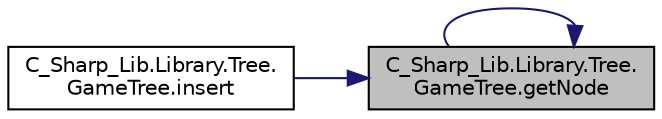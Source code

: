 digraph "C_Sharp_Lib.Library.Tree.GameTree.getNode"
{
 // LATEX_PDF_SIZE
  edge [fontname="Helvetica",fontsize="10",labelfontname="Helvetica",labelfontsize="10"];
  node [fontname="Helvetica",fontsize="10",shape=record];
  rankdir="RL";
  Node1 [label="C_Sharp_Lib.Library.Tree.\lGameTree.getNode",height=0.2,width=0.4,color="black", fillcolor="grey75", style="filled", fontcolor="black",tooltip="Finds node in tree based on its ID"];
  Node1 -> Node1 [dir="back",color="midnightblue",fontsize="10",style="solid",fontname="Helvetica"];
  Node1 -> Node2 [dir="back",color="midnightblue",fontsize="10",style="solid",fontname="Helvetica"];
  Node2 [label="C_Sharp_Lib.Library.Tree.\lGameTree.insert",height=0.2,width=0.4,color="black", fillcolor="white", style="filled",URL="$class_c___sharp___lib_1_1_library_1_1_tree_1_1_game_tree.html#a67616e105b1b165b2135054c46982542",tooltip="Insert a Move into the tree"];
}
